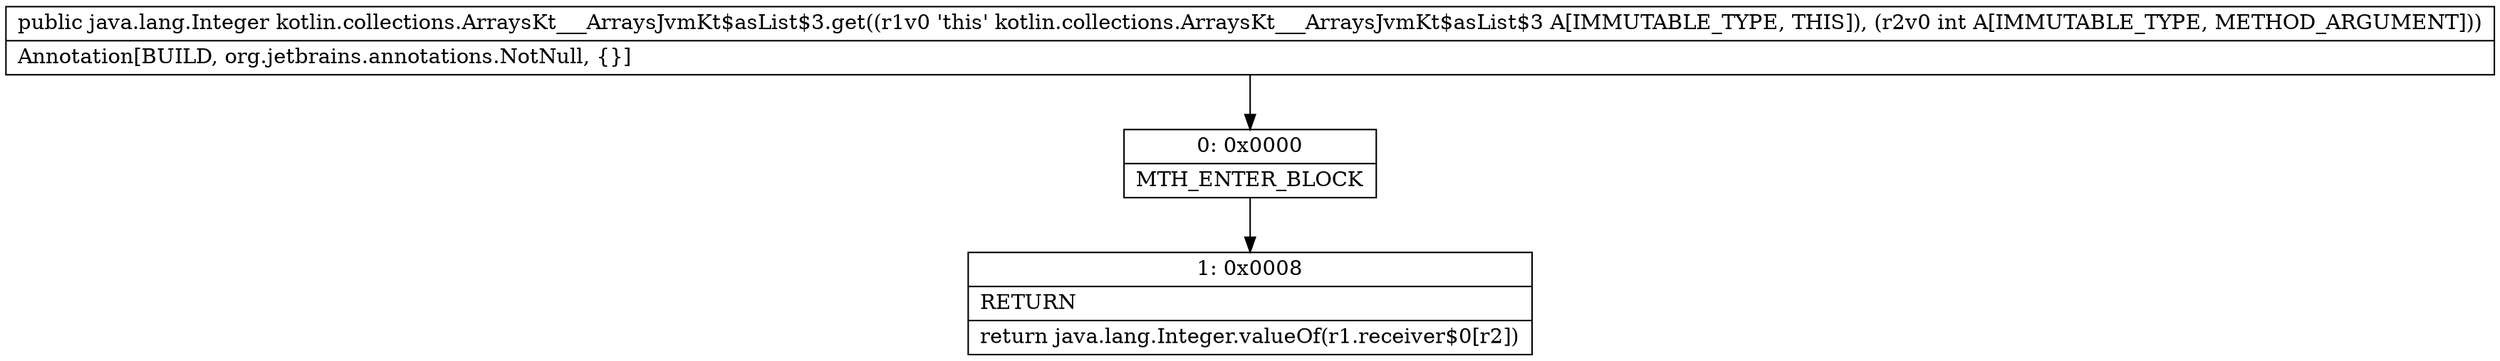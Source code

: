 digraph "CFG forkotlin.collections.ArraysKt___ArraysJvmKt$asList$3.get(I)Ljava\/lang\/Integer;" {
Node_0 [shape=record,label="{0\:\ 0x0000|MTH_ENTER_BLOCK\l}"];
Node_1 [shape=record,label="{1\:\ 0x0008|RETURN\l|return java.lang.Integer.valueOf(r1.receiver$0[r2])\l}"];
MethodNode[shape=record,label="{public java.lang.Integer kotlin.collections.ArraysKt___ArraysJvmKt$asList$3.get((r1v0 'this' kotlin.collections.ArraysKt___ArraysJvmKt$asList$3 A[IMMUTABLE_TYPE, THIS]), (r2v0 int A[IMMUTABLE_TYPE, METHOD_ARGUMENT]))  | Annotation[BUILD, org.jetbrains.annotations.NotNull, \{\}]\l}"];
MethodNode -> Node_0;
Node_0 -> Node_1;
}

